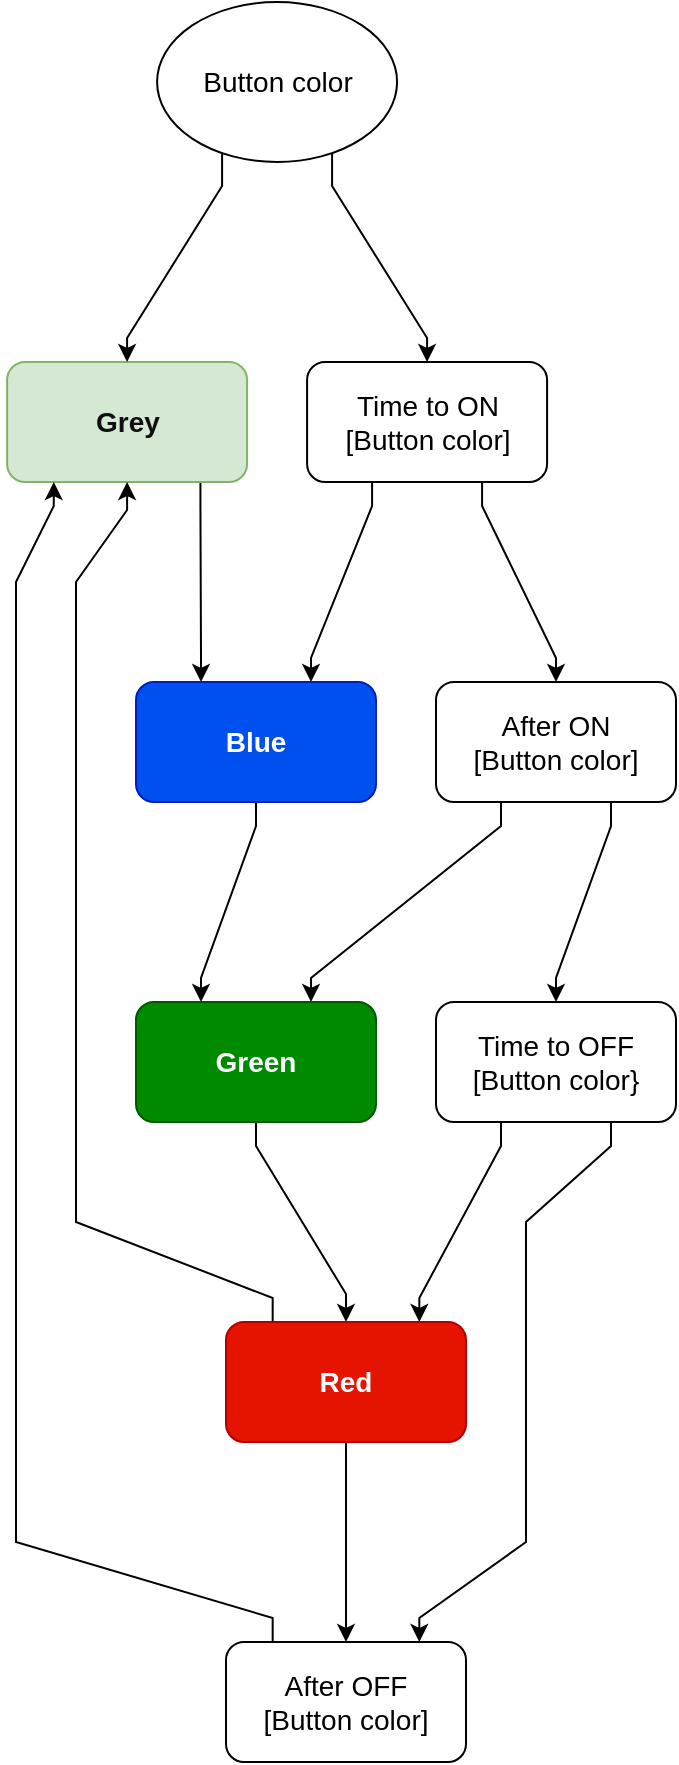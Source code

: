 <mxfile version="21.2.1" type="google">
  <diagram name="Flow-chart" id="WrZfu7tElN9NaGGyvUH2">
    <mxGraphModel grid="1" page="1" gridSize="10" guides="1" tooltips="1" connect="1" arrows="1" fold="1" pageScale="1" pageWidth="850" pageHeight="1100" math="0" shadow="0">
      <root>
        <mxCell id="0" />
        <mxCell id="1" parent="0" />
        <mxCell id="adwawyZv-3A5qVxNw1GV-40" style="edgeStyle=orthogonalEdgeStyle;rounded=0;orthogonalLoop=1;jettySize=auto;html=1;noEdgeStyle=1;orthogonal=1;" edge="1" parent="1" source="k6oADe4WgPtSWMKoOq4d-6" target="k6oADe4WgPtSWMKoOq4d-9">
          <mxGeometry relative="1" as="geometry">
            <Array as="points">
              <mxPoint x="92.214" y="252" />
              <mxPoint x="92.5" y="328" />
            </Array>
          </mxGeometry>
        </mxCell>
        <mxCell id="k6oADe4WgPtSWMKoOq4d-6" value="&lt;span style=&quot;font-size: 14px;&quot;&gt;&lt;font color=&quot;#0f0f0f&quot;&gt;&lt;b&gt;Grey&lt;/b&gt;&lt;/font&gt;&lt;/span&gt;" style="rounded=1;whiteSpace=wrap;html=1;fillColor=#d5e8d4;strokeColor=#82b366;" vertex="1" parent="1">
          <mxGeometry x="-4.453" y="180" width="120" height="60" as="geometry" />
        </mxCell>
        <mxCell id="adwawyZv-3A5qVxNw1GV-31" style="edgeStyle=orthogonalEdgeStyle;rounded=0;orthogonalLoop=1;jettySize=auto;html=1;noEdgeStyle=1;orthogonal=1;" edge="1" parent="1" source="k6oADe4WgPtSWMKoOq4d-7" target="k6oADe4WgPtSWMKoOq4d-10">
          <mxGeometry relative="1" as="geometry">
            <Array as="points">
              <mxPoint x="233.047" y="252" />
              <mxPoint x="270" y="328" />
            </Array>
          </mxGeometry>
        </mxCell>
        <mxCell id="adwawyZv-3A5qVxNw1GV-46" style="edgeStyle=orthogonalEdgeStyle;rounded=0;orthogonalLoop=1;jettySize=auto;html=1;noEdgeStyle=1;orthogonal=1;" edge="1" parent="1" source="k6oADe4WgPtSWMKoOq4d-7" target="k6oADe4WgPtSWMKoOq4d-9">
          <mxGeometry relative="1" as="geometry">
            <Array as="points">
              <mxPoint x="178.047" y="252" />
              <mxPoint x="147.5" y="328" />
            </Array>
          </mxGeometry>
        </mxCell>
        <mxCell id="k6oADe4WgPtSWMKoOq4d-7" value="&lt;font style=&quot;font-size: 14px;&quot;&gt;Time to ON&lt;br&gt;[Button color]&lt;/font&gt;" style="rounded=1;whiteSpace=wrap;html=1;" vertex="1" parent="1">
          <mxGeometry x="145.547" y="180" width="120" height="60" as="geometry" />
        </mxCell>
        <mxCell id="adwawyZv-3A5qVxNw1GV-33" style="edgeStyle=orthogonalEdgeStyle;rounded=0;orthogonalLoop=1;jettySize=auto;html=1;noEdgeStyle=1;orthogonal=1;" edge="1" parent="1" source="k6oADe4WgPtSWMKoOq4d-9" target="k6oADe4WgPtSWMKoOq4d-12">
          <mxGeometry relative="1" as="geometry">
            <Array as="points">
              <mxPoint x="120" y="412" />
              <mxPoint x="92.5" y="488" />
            </Array>
          </mxGeometry>
        </mxCell>
        <mxCell id="k6oADe4WgPtSWMKoOq4d-9" value="&lt;font style=&quot;font-size: 14px;&quot;&gt;&lt;b&gt;Blue&lt;/b&gt;&lt;/font&gt;" style="rounded=1;whiteSpace=wrap;html=1;fillColor=#0050ef;fontColor=#ffffff;strokeColor=#001DBC;" vertex="1" parent="1">
          <mxGeometry x="60" y="340" width="120" height="60" as="geometry" />
        </mxCell>
        <mxCell id="adwawyZv-3A5qVxNw1GV-37" style="edgeStyle=orthogonalEdgeStyle;rounded=0;orthogonalLoop=1;jettySize=auto;html=1;noEdgeStyle=1;orthogonal=1;" edge="1" parent="1" source="k6oADe4WgPtSWMKoOq4d-10" target="k6oADe4WgPtSWMKoOq4d-13">
          <mxGeometry relative="1" as="geometry">
            <Array as="points">
              <mxPoint x="297.5" y="412" />
              <mxPoint x="270" y="488" />
            </Array>
          </mxGeometry>
        </mxCell>
        <mxCell id="adwawyZv-3A5qVxNw1GV-50" style="edgeStyle=orthogonalEdgeStyle;rounded=0;orthogonalLoop=1;jettySize=auto;html=1;noEdgeStyle=1;orthogonal=1;" edge="1" parent="1" source="k6oADe4WgPtSWMKoOq4d-10" target="k6oADe4WgPtSWMKoOq4d-12">
          <mxGeometry relative="1" as="geometry">
            <Array as="points">
              <mxPoint x="242.5" y="412" />
              <mxPoint x="147.5" y="488" />
            </Array>
          </mxGeometry>
        </mxCell>
        <mxCell id="k6oADe4WgPtSWMKoOq4d-10" value="&lt;span style=&quot;font-size: 14px;&quot;&gt;After ON&lt;br&gt;[Button color]&lt;br&gt;&lt;/span&gt;" style="rounded=1;whiteSpace=wrap;html=1;" vertex="1" parent="1">
          <mxGeometry x="210" y="340" width="120" height="60" as="geometry" />
        </mxCell>
        <mxCell id="adwawyZv-3A5qVxNw1GV-35" style="edgeStyle=orthogonalEdgeStyle;rounded=0;orthogonalLoop=1;jettySize=auto;html=1;noEdgeStyle=1;orthogonal=1;" edge="1" parent="1" source="k6oADe4WgPtSWMKoOq4d-12" target="k6oADe4WgPtSWMKoOq4d-15">
          <mxGeometry relative="1" as="geometry">
            <Array as="points">
              <mxPoint x="120" y="572" />
              <mxPoint x="165" y="646" />
            </Array>
          </mxGeometry>
        </mxCell>
        <mxCell id="k6oADe4WgPtSWMKoOq4d-12" value="&lt;font style=&quot;font-size: 14px;&quot;&gt;&lt;b&gt;Green&lt;/b&gt;&lt;/font&gt;" style="rounded=1;whiteSpace=wrap;html=1;fillColor=#008a00;fontColor=#ffffff;strokeColor=#005700;" vertex="1" parent="1">
          <mxGeometry x="60" y="500" width="120" height="60" as="geometry" />
        </mxCell>
        <mxCell id="adwawyZv-3A5qVxNw1GV-36" style="edgeStyle=orthogonalEdgeStyle;rounded=0;orthogonalLoop=1;jettySize=auto;html=1;noEdgeStyle=1;orthogonal=1;" edge="1" parent="1" source="k6oADe4WgPtSWMKoOq4d-13" target="k6oADe4WgPtSWMKoOq4d-15">
          <mxGeometry relative="1" as="geometry">
            <Array as="points">
              <mxPoint x="242.5" y="572" />
              <mxPoint x="201.667" y="648" />
            </Array>
          </mxGeometry>
        </mxCell>
        <mxCell id="adwawyZv-3A5qVxNw1GV-49" style="edgeStyle=orthogonalEdgeStyle;rounded=0;orthogonalLoop=1;jettySize=auto;html=1;noEdgeStyle=1;orthogonal=1;" edge="1" parent="1" source="k6oADe4WgPtSWMKoOq4d-13" target="k6oADe4WgPtSWMKoOq4d-16">
          <mxGeometry relative="1" as="geometry">
            <Array as="points">
              <mxPoint x="297.5" y="572" />
              <mxPoint x="255" y="610" />
              <mxPoint x="255" y="770" />
              <mxPoint x="201.667" y="808" />
            </Array>
          </mxGeometry>
        </mxCell>
        <mxCell id="k6oADe4WgPtSWMKoOq4d-13" value="&lt;font style=&quot;font-size: 14px;&quot;&gt;Time to OFF&lt;br&gt;[Button color}&lt;/font&gt;" style="rounded=1;whiteSpace=wrap;html=1;" vertex="1" parent="1">
          <mxGeometry x="210" y="500" width="120" height="60" as="geometry" />
        </mxCell>
        <mxCell id="adwawyZv-3A5qVxNw1GV-41" style="edgeStyle=orthogonalEdgeStyle;rounded=0;orthogonalLoop=1;jettySize=auto;html=1;noEdgeStyle=1;orthogonal=1;" edge="1" parent="1" source="k6oADe4WgPtSWMKoOq4d-15" target="k6oADe4WgPtSWMKoOq4d-6">
          <mxGeometry relative="1" as="geometry">
            <Array as="points">
              <mxPoint x="128.333" y="648" />
              <mxPoint x="30" y="610" />
              <mxPoint x="30" y="450" />
              <mxPoint x="30" y="450" />
              <mxPoint x="30" y="290" />
              <mxPoint x="55.547" y="254" />
            </Array>
          </mxGeometry>
        </mxCell>
        <mxCell id="adwawyZv-3A5qVxNw1GV-48" style="edgeStyle=orthogonalEdgeStyle;rounded=0;orthogonalLoop=1;jettySize=auto;html=1;noEdgeStyle=1;orthogonal=1;" edge="1" parent="1" source="k6oADe4WgPtSWMKoOq4d-15" target="k6oADe4WgPtSWMKoOq4d-16">
          <mxGeometry relative="1" as="geometry">
            <Array as="points">
              <mxPoint x="165" y="732" />
              <mxPoint x="165" y="806" />
            </Array>
          </mxGeometry>
        </mxCell>
        <mxCell id="k6oADe4WgPtSWMKoOq4d-15" value="&lt;font style=&quot;font-size: 14px;&quot;&gt;&lt;b&gt;Red&lt;/b&gt;&lt;/font&gt;" style="rounded=1;whiteSpace=wrap;html=1;fillColor=#e51400;fontColor=#ffffff;strokeColor=#B20000;" vertex="1" parent="1">
          <mxGeometry x="105" y="660" width="120" height="60" as="geometry" />
        </mxCell>
        <mxCell id="adwawyZv-3A5qVxNw1GV-47" style="edgeStyle=orthogonalEdgeStyle;rounded=0;orthogonalLoop=1;jettySize=auto;html=1;noEdgeStyle=1;orthogonal=1;" edge="1" parent="1" source="k6oADe4WgPtSWMKoOq4d-16" target="k6oADe4WgPtSWMKoOq4d-6">
          <mxGeometry relative="1" as="geometry">
            <Array as="points">
              <mxPoint x="128.333" y="808" />
              <mxPoint y="770" />
              <mxPoint y="610" />
              <mxPoint y="610" />
              <mxPoint y="450" />
              <mxPoint y="450" />
              <mxPoint y="290" />
              <mxPoint x="18.88" y="252" />
            </Array>
          </mxGeometry>
        </mxCell>
        <mxCell id="k6oADe4WgPtSWMKoOq4d-16" value="&lt;font style=&quot;font-size: 14px;&quot;&gt;After OFF&lt;br&gt;[Button color]&lt;/font&gt;" style="rounded=1;whiteSpace=wrap;html=1;" vertex="1" parent="1">
          <mxGeometry x="105" y="820" width="120" height="60" as="geometry" />
        </mxCell>
        <mxCell id="adwawyZv-3A5qVxNw1GV-43" style="edgeStyle=orthogonalEdgeStyle;rounded=0;orthogonalLoop=1;jettySize=auto;html=1;noEdgeStyle=1;orthogonal=1;" edge="1" parent="1" source="adwawyZv-3A5qVxNw1GV-25" target="k6oADe4WgPtSWMKoOq4d-6">
          <mxGeometry relative="1" as="geometry">
            <Array as="points">
              <mxPoint x="103.047" y="92" />
              <mxPoint x="55.547" y="168" />
            </Array>
          </mxGeometry>
        </mxCell>
        <mxCell id="adwawyZv-3A5qVxNw1GV-44" style="edgeStyle=orthogonalEdgeStyle;rounded=0;orthogonalLoop=1;jettySize=auto;html=1;noEdgeStyle=1;orthogonal=1;" edge="1" parent="1" source="adwawyZv-3A5qVxNw1GV-25" target="k6oADe4WgPtSWMKoOq4d-7">
          <mxGeometry relative="1" as="geometry">
            <Array as="points">
              <mxPoint x="158.047" y="92" />
              <mxPoint x="205.547" y="168" />
            </Array>
          </mxGeometry>
        </mxCell>
        <mxCell id="adwawyZv-3A5qVxNw1GV-25" value="&lt;font style=&quot;font-size: 14px;&quot;&gt;Button color&lt;/font&gt;" style="ellipse;whiteSpace=wrap;html=1;" vertex="1" parent="1">
          <mxGeometry x="70.547" width="120" height="80" as="geometry" />
        </mxCell>
      </root>
    </mxGraphModel>
  </diagram>
</mxfile>
